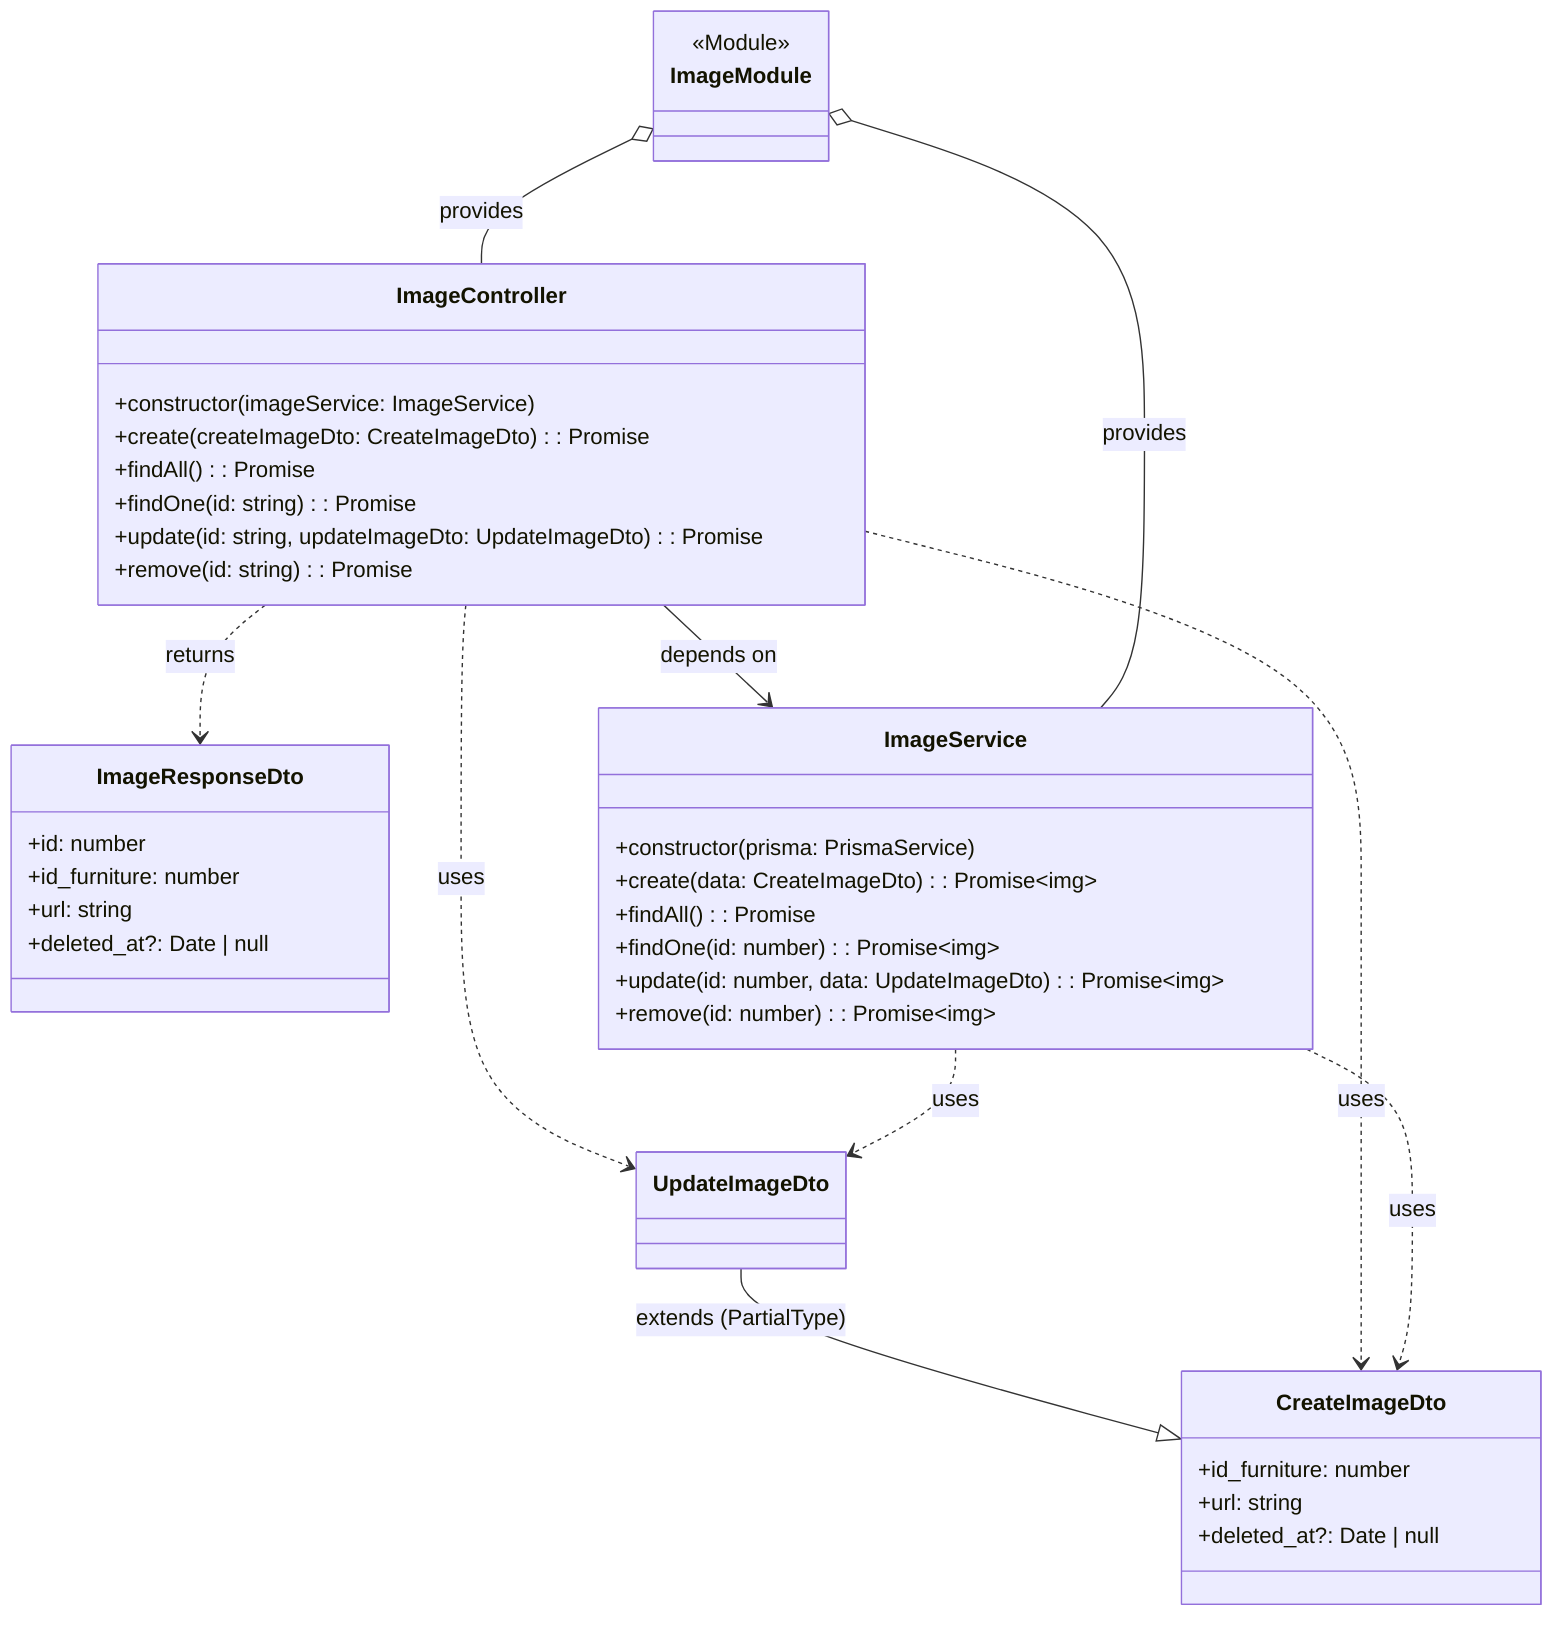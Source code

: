%% src\image\image.diagram.mmd

classDiagram
    %% DTOs
    class CreateImageDto {
        +id_furniture: number
        +url: string
        +deleted_at?: Date | null
    }
    class UpdateImageDto
    UpdateImageDto --|> CreateImageDto : extends (PartialType)

    class ImageResponseDto {
        +id: number
        +id_furniture: number
        +url: string
        +deleted_at?: Date | null
    }

    %% Service
    class ImageService {
        +constructor(prisma: PrismaService)
        +create(data: CreateImageDto): Promise<image>
        +findAll(): Promise<image[]>
        +findOne(id: number): Promise<image | null>
        +update(id: number, data: UpdateImageDto): Promise<image>
        +remove(id: number): Promise<image>
    }

    %% Controller
    class ImageController {
        +constructor(imageService: ImageService)
        +create(createImageDto: CreateImageDto): Promise<ImageResponseDto>
        +findAll(): Promise<ImageResponseDto[]>
        +findOne(id: string): Promise<ImageResponseDto>
        +update(id: string, updateImageDto: UpdateImageDto): Promise<ImageResponseDto>
        +remove(id: string): Promise<ImageResponseDto>
    }

    %% Module
    class ImageModule {
        <<Module>>
    }

    %% Relationships
    ImageController --> ImageService : depends on
    ImageController ..> CreateImageDto : uses
    ImageController ..> UpdateImageDto : uses
    ImageController ..> ImageResponseDto : returns
    ImageService ..> CreateImageDto : uses
    ImageService ..> UpdateImageDto : uses
    ImageModule o-- ImageController : provides
    ImageModule o-- ImageService : provides
